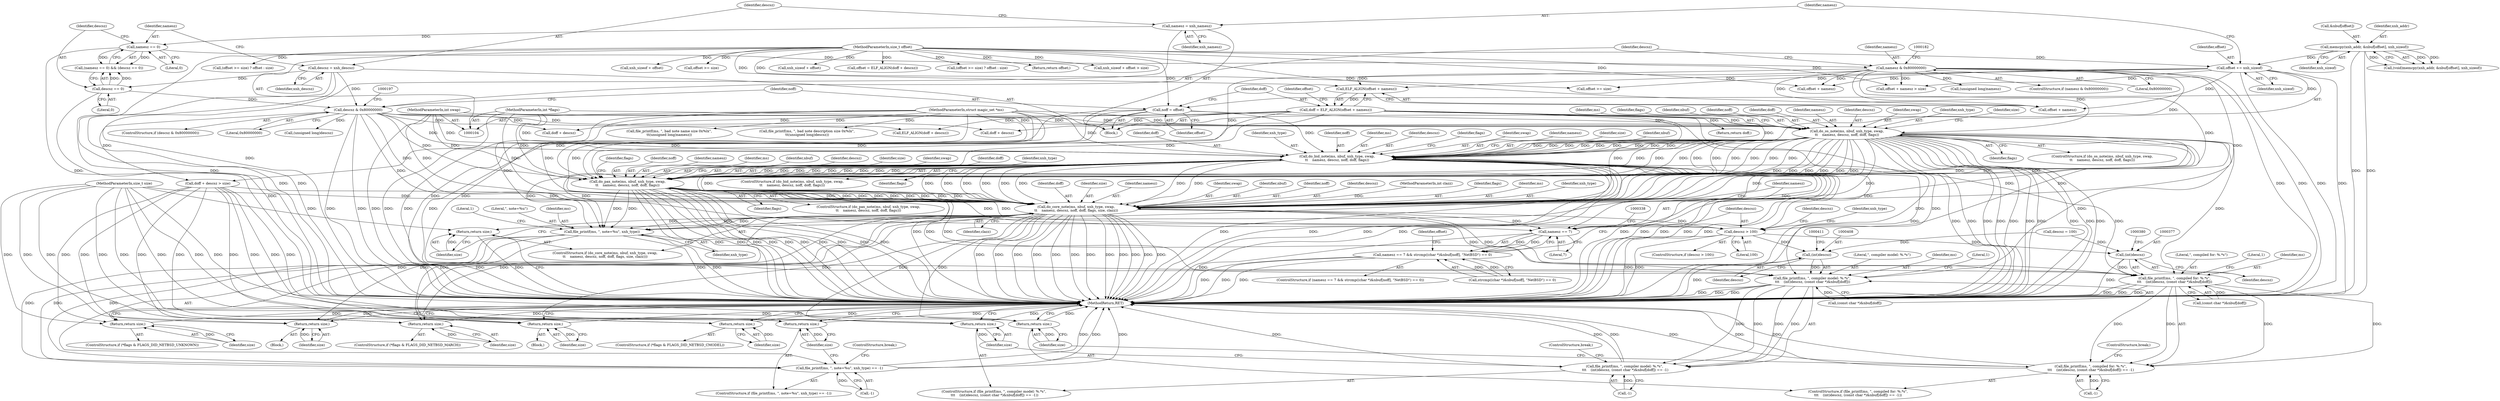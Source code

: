 digraph "0_file_65437cee25199dbd385fb35901bc0011e164276c@pointer" {
"1000295" [label="(Call,do_pax_note(ms, nbuf, xnh_type, swap,\n\t\t    namesz, descsz, noff, doff, flags))"];
"1000274" [label="(Call,do_bid_note(ms, nbuf, xnh_type, swap,\n\t\t    namesz, descsz, noff, doff, flags))"];
"1000253" [label="(Call,do_os_note(ms, nbuf, xnh_type, swap,\n\t\t    namesz, descsz, noff, doff, flags))"];
"1000105" [label="(MethodParameterIn,struct magic_set *ms)"];
"1000110" [label="(MethodParameterIn,int swap)"];
"1000177" [label="(Call,namesz & 0x80000000)"];
"1000162" [label="(Call,namesz == 0)"];
"1000154" [label="(Call,namesz = xnh_namesz)"];
"1000192" [label="(Call,descsz & 0x80000000)"];
"1000165" [label="(Call,descsz == 0)"];
"1000157" [label="(Call,descsz = xnh_descsz)"];
"1000206" [label="(Call,noff = offset)"];
"1000151" [label="(Call,offset += xnh_sizeof)"];
"1000144" [label="(Call,memcpy(xnh_addr, &nbuf[offset], xnh_sizeof))"];
"1000107" [label="(MethodParameterIn,size_t offset)"];
"1000209" [label="(Call,doff = ELF_ALIGN(offset + namesz))"];
"1000211" [label="(Call,ELF_ALIGN(offset + namesz))"];
"1000112" [label="(MethodParameterIn,int *flags)"];
"1000316" [label="(Call,do_core_note(ms, nbuf, xnh_type, swap,\n\t\t    namesz, descsz, noff, doff, flags, size, clazz))"];
"1000328" [label="(Return,return size;)"];
"1000332" [label="(Call,namesz == 7)"];
"1000331" [label="(Call,namesz == 7 && strcmp((char *)&nbuf[noff], \"NetBSD\") == 0)"];
"1000347" [label="(Call,descsz > 100)"];
"1000376" [label="(Call,(int)descsz)"];
"1000373" [label="(Call,file_printf(ms, \", compiled for: %.*s\",\n\t\t\t    (int)descsz, (const char *)&nbuf[doff]))"];
"1000372" [label="(Call,file_printf(ms, \", compiled for: %.*s\",\n\t\t\t    (int)descsz, (const char *)&nbuf[doff]) == -1)"];
"1000407" [label="(Call,(int)descsz)"];
"1000404" [label="(Call,file_printf(ms, \", compiler model: %.*s\",\n \t\t\t    (int)descsz, (const char *)&nbuf[doff]))"];
"1000403" [label="(Call,file_printf(ms, \", compiler model: %.*s\",\n \t\t\t    (int)descsz, (const char *)&nbuf[doff]) == -1)"];
"1000357" [label="(Return,return size;)"];
"1000365" [label="(Return,return size;)"];
"1000387" [label="(Return,return size;)"];
"1000396" [label="(Return,return size;)"];
"1000418" [label="(Return,return size;)"];
"1000427" [label="(Return,return size;)"];
"1000435" [label="(Call,file_printf(ms, \", note=%u\", xnh_type))"];
"1000434" [label="(Call,file_printf(ms, \", note=%u\", xnh_type) == -1)"];
"1000441" [label="(Return,return size;)"];
"1000444" [label="(Return,return size;)"];
"1000422" [label="(ControlStructure,if (*flags & FLAGS_DID_NETBSD_UNKNOWN))"];
"1000351" [label="(Identifier,descsz)"];
"1000227" [label="(Call,doff + descsz)"];
"1000419" [label="(Identifier,size)"];
"1000433" [label="(ControlStructure,if (file_printf(ms, \", note=%u\", xnh_type) == -1))"];
"1000171" [label="(Call,offset >= size)"];
"1000365" [label="(Return,return size;)"];
"1000162" [label="(Call,namesz == 0)"];
"1000193" [label="(Identifier,descsz)"];
"1000295" [label="(Call,do_pax_note(ms, nbuf, xnh_type, swap,\n\t\t    namesz, descsz, noff, doff, flags))"];
"1000156" [label="(Identifier,xnh_namesz)"];
"1000277" [label="(Identifier,xnh_type)"];
"1000324" [label="(Identifier,doff)"];
"1000387" [label="(Return,return size;)"];
"1000330" [label="(ControlStructure,if (namesz == 7 && strcmp((char *)&nbuf[noff], \"NetBSD\") == 0))"];
"1000165" [label="(Call,descsz == 0)"];
"1000327" [label="(Identifier,clazz)"];
"1000440" [label="(Literal,1)"];
"1000152" [label="(Identifier,offset)"];
"1000302" [label="(Identifier,noff)"];
"1000254" [label="(Identifier,ms)"];
"1000269" [label="(Identifier,flags)"];
"1000355" [label="(Block,)"];
"1000300" [label="(Identifier,namesz)"];
"1000194" [label="(Literal,0x80000000)"];
"1000448" [label="(MethodReturn,RET)"];
"1000296" [label="(Identifier,ms)"];
"1000212" [label="(Call,offset + namesz)"];
"1000157" [label="(Call,descsz = xnh_descsz)"];
"1000210" [label="(Identifier,doff)"];
"1000139" [label="(Call,xnh_sizeof + offset)"];
"1000218" [label="(Identifier,offset)"];
"1000406" [label="(Literal,\", compiler model: %.*s\")"];
"1000159" [label="(Identifier,xnh_descsz)"];
"1000262" [label="(Identifier,flags)"];
"1000255" [label="(Identifier,nbuf)"];
"1000186" [label="(Call,(unsigned long)namesz)"];
"1000335" [label="(Call,strcmp((char *)&nbuf[noff], \"NetBSD\") == 0)"];
"1000260" [label="(Identifier,noff)"];
"1000297" [label="(Identifier,nbuf)"];
"1000301" [label="(Identifier,descsz)"];
"1000183" [label="(Call,file_printf(ms, \", bad note name size 0x%lx\",\n\t\t(unsigned long)namesz))"];
"1000328" [label="(Return,return size;)"];
"1000354" [label="(Identifier,xnh_type)"];
"1000326" [label="(Identifier,size)"];
"1000405" [label="(Identifier,ms)"];
"1000346" [label="(ControlStructure,if (descsz > 100))"];
"1000434" [label="(Call,file_printf(ms, \", note=%u\", xnh_type) == -1)"];
"1000321" [label="(Identifier,namesz)"];
"1000154" [label="(Call,namesz = xnh_namesz)"];
"1000348" [label="(Identifier,descsz)"];
"1000427" [label="(Return,return size;)"];
"1000281" [label="(Identifier,noff)"];
"1000320" [label="(Identifier,swap)"];
"1000409" [label="(Identifier,descsz)"];
"1000217" [label="(Call,offset + namesz)"];
"1000274" [label="(Call,do_bid_note(ms, nbuf, xnh_type, swap,\n\t\t    namesz, descsz, noff, doff, flags))"];
"1000372" [label="(Call,file_printf(ms, \", compiled for: %.*s\",\n\t\t\t    (int)descsz, (const char *)&nbuf[doff]) == -1)"];
"1000261" [label="(Identifier,doff)"];
"1000318" [label="(Identifier,nbuf)"];
"1000176" [label="(ControlStructure,if (namesz & 0x80000000))"];
"1000258" [label="(Identifier,namesz)"];
"1000146" [label="(Call,&nbuf[offset])"];
"1000435" [label="(Call,file_printf(ms, \", note=%u\", xnh_type))"];
"1000273" [label="(ControlStructure,if (do_bid_note(ms, nbuf, xnh_type, swap,\n\t\t    namesz, descsz, noff, doff, flags)))"];
"1000375" [label="(Literal,\", compiled for: %.*s\")"];
"1000198" [label="(Call,file_printf(ms, \", bad note description size 0x%lx\",\n\t\t(unsigned long)descsz))"];
"1000323" [label="(Identifier,noff)"];
"1000349" [label="(Literal,100)"];
"1000306" [label="(Identifier,size)"];
"1000224" [label="(Call,offset = ELF_ALIGN(doff + descsz))"];
"1000178" [label="(Identifier,namesz)"];
"1000311" [label="(Identifier,flags)"];
"1000304" [label="(Identifier,flags)"];
"1000275" [label="(Identifier,ms)"];
"1000170" [label="(Call,(offset >= size) ? offset : size)"];
"1000161" [label="(Call,(namesz == 0) && (descsz == 0))"];
"1000402" [label="(ControlStructure,if (file_printf(ms, \", compiler model: %.*s\",\n \t\t\t    (int)descsz, (const char *)&nbuf[doff]) == -1))"];
"1000371" [label="(ControlStructure,if (file_printf(ms, \", compiled for: %.*s\",\n\t\t\t    (int)descsz, (const char *)&nbuf[doff]) == -1))"];
"1000360" [label="(ControlStructure,if (*flags & FLAGS_DID_NETBSD_MARCH))"];
"1000331" [label="(Call,namesz == 7 && strcmp((char *)&nbuf[noff], \"NetBSD\") == 0)"];
"1000166" [label="(Identifier,descsz)"];
"1000416" [label="(Call,-1)"];
"1000437" [label="(Literal,\", note=%u\")"];
"1000222" [label="(Return,return doff;)"];
"1000299" [label="(Identifier,swap)"];
"1000376" [label="(Call,(int)descsz)"];
"1000428" [label="(Identifier,size)"];
"1000259" [label="(Identifier,descsz)"];
"1000357" [label="(Return,return size;)"];
"1000322" [label="(Identifier,descsz)"];
"1000315" [label="(ControlStructure,if (do_core_note(ms, nbuf, xnh_type, swap,\n\t\t    namesz, descsz, noff, doff, flags, size, clazz)))"];
"1000385" [label="(Call,-1)"];
"1000386" [label="(Literal,1)"];
"1000280" [label="(Identifier,descsz)"];
"1000290" [label="(Identifier,flags)"];
"1000334" [label="(Literal,7)"];
"1000144" [label="(Call,memcpy(xnh_addr, &nbuf[offset], xnh_sizeof))"];
"1000447" [label="(Identifier,offset)"];
"1000347" [label="(Call,descsz > 100)"];
"1000150" [label="(Identifier,xnh_sizeof)"];
"1000109" [label="(MethodParameterIn,int clazz)"];
"1000436" [label="(Identifier,ms)"];
"1000316" [label="(Call,do_core_note(ms, nbuf, xnh_type, swap,\n\t\t    namesz, descsz, noff, doff, flags, size, clazz))"];
"1000283" [label="(Identifier,flags)"];
"1000252" [label="(ControlStructure,if (do_os_note(ms, nbuf, xnh_type, swap,\n\t\t    namesz, descsz, noff, doff, flags)))"];
"1000389" [label="(ControlStructure,break;)"];
"1000151" [label="(Call,offset += xnh_sizeof)"];
"1000153" [label="(Identifier,xnh_sizeof)"];
"1000303" [label="(Identifier,doff)"];
"1000443" [label="(ControlStructure,break;)"];
"1000294" [label="(ControlStructure,if (do_pax_note(ms, nbuf, xnh_type, swap,\n\t\t    namesz, descsz, noff, doff, flags)))"];
"1000164" [label="(Literal,0)"];
"1000446" [label="(Return,return offset;)"];
"1000373" [label="(Call,file_printf(ms, \", compiled for: %.*s\",\n\t\t\t    (int)descsz, (const char *)&nbuf[doff]))"];
"1000332" [label="(Call,namesz == 7)"];
"1000177" [label="(Call,namesz & 0x80000000)"];
"1000192" [label="(Call,descsz & 0x80000000)"];
"1000231" [label="(Call,doff + descsz > size)"];
"1000112" [label="(MethodParameterIn,int *flags)"];
"1000438" [label="(Identifier,xnh_type)"];
"1000105" [label="(MethodParameterIn,struct magic_set *ms)"];
"1000257" [label="(Identifier,swap)"];
"1000417" [label="(Literal,1)"];
"1000391" [label="(ControlStructure,if (*flags & FLAGS_DID_NETBSD_CMODEL))"];
"1000132" [label="(Call,xnh_sizeof + offset > size)"];
"1000444" [label="(Return,return size;)"];
"1000397" [label="(Identifier,size)"];
"1000278" [label="(Identifier,swap)"];
"1000179" [label="(Literal,0x80000000)"];
"1000279" [label="(Identifier,namesz)"];
"1000298" [label="(Identifier,xnh_type)"];
"1000256" [label="(Identifier,xnh_type)"];
"1000226" [label="(Call,ELF_ALIGN(doff + descsz))"];
"1000209" [label="(Call,doff = ELF_ALIGN(offset + namesz))"];
"1000439" [label="(Call,-1)"];
"1000445" [label="(Identifier,size)"];
"1000206" [label="(Call,noff = offset)"];
"1000145" [label="(Identifier,xnh_addr)"];
"1000142" [label="(Call,(void)memcpy(xnh_addr, &nbuf[offset], xnh_sizeof))"];
"1000285" [label="(Identifier,size)"];
"1000325" [label="(Identifier,flags)"];
"1000207" [label="(Identifier,noff)"];
"1000403" [label="(Call,file_printf(ms, \", compiler model: %.*s\",\n \t\t\t    (int)descsz, (const char *)&nbuf[doff]) == -1)"];
"1000238" [label="(Call,(offset >= size) ? offset : size)"];
"1000404" [label="(Call,file_printf(ms, \", compiler model: %.*s\",\n \t\t\t    (int)descsz, (const char *)&nbuf[doff]))"];
"1000211" [label="(Call,ELF_ALIGN(offset + namesz))"];
"1000201" [label="(Call,(unsigned long)descsz)"];
"1000253" [label="(Call,do_os_note(ms, nbuf, xnh_type, swap,\n\t\t    namesz, descsz, noff, doff, flags))"];
"1000167" [label="(Literal,0)"];
"1000208" [label="(Identifier,offset)"];
"1000317" [label="(Identifier,ms)"];
"1000329" [label="(Identifier,size)"];
"1000442" [label="(Identifier,size)"];
"1000276" [label="(Identifier,nbuf)"];
"1000232" [label="(Call,doff + descsz)"];
"1000396" [label="(Return,return size;)"];
"1000374" [label="(Identifier,ms)"];
"1000282" [label="(Identifier,doff)"];
"1000410" [label="(Call,(const char *)&nbuf[doff])"];
"1000216" [label="(Call,offset + namesz > size)"];
"1000388" [label="(Identifier,size)"];
"1000114" [label="(Block,)"];
"1000441" [label="(Return,return size;)"];
"1000358" [label="(Identifier,size)"];
"1000264" [label="(Identifier,size)"];
"1000163" [label="(Identifier,namesz)"];
"1000107" [label="(MethodParameterIn,size_t offset)"];
"1000418" [label="(Return,return size;)"];
"1000407" [label="(Call,(int)descsz)"];
"1000191" [label="(ControlStructure,if (descsz & 0x80000000))"];
"1000350" [label="(Call,descsz = 100)"];
"1000378" [label="(Identifier,descsz)"];
"1000379" [label="(Call,(const char *)&nbuf[doff])"];
"1000345" [label="(Block,)"];
"1000155" [label="(Identifier,namesz)"];
"1000133" [label="(Call,xnh_sizeof + offset)"];
"1000158" [label="(Identifier,descsz)"];
"1000319" [label="(Identifier,xnh_type)"];
"1000333" [label="(Identifier,namesz)"];
"1000366" [label="(Identifier,size)"];
"1000108" [label="(MethodParameterIn,size_t size)"];
"1000420" [label="(ControlStructure,break;)"];
"1000239" [label="(Call,offset >= size)"];
"1000110" [label="(MethodParameterIn,int swap)"];
"1000295" -> "1000294"  [label="AST: "];
"1000295" -> "1000304"  [label="CFG: "];
"1000296" -> "1000295"  [label="AST: "];
"1000297" -> "1000295"  [label="AST: "];
"1000298" -> "1000295"  [label="AST: "];
"1000299" -> "1000295"  [label="AST: "];
"1000300" -> "1000295"  [label="AST: "];
"1000301" -> "1000295"  [label="AST: "];
"1000302" -> "1000295"  [label="AST: "];
"1000303" -> "1000295"  [label="AST: "];
"1000304" -> "1000295"  [label="AST: "];
"1000306" -> "1000295"  [label="CFG: "];
"1000311" -> "1000295"  [label="CFG: "];
"1000295" -> "1000448"  [label="DDG: "];
"1000295" -> "1000448"  [label="DDG: "];
"1000295" -> "1000448"  [label="DDG: "];
"1000295" -> "1000448"  [label="DDG: "];
"1000295" -> "1000448"  [label="DDG: "];
"1000295" -> "1000448"  [label="DDG: "];
"1000295" -> "1000448"  [label="DDG: "];
"1000295" -> "1000448"  [label="DDG: "];
"1000295" -> "1000448"  [label="DDG: "];
"1000295" -> "1000448"  [label="DDG: "];
"1000274" -> "1000295"  [label="DDG: "];
"1000274" -> "1000295"  [label="DDG: "];
"1000274" -> "1000295"  [label="DDG: "];
"1000274" -> "1000295"  [label="DDG: "];
"1000274" -> "1000295"  [label="DDG: "];
"1000274" -> "1000295"  [label="DDG: "];
"1000274" -> "1000295"  [label="DDG: "];
"1000274" -> "1000295"  [label="DDG: "];
"1000274" -> "1000295"  [label="DDG: "];
"1000253" -> "1000295"  [label="DDG: "];
"1000253" -> "1000295"  [label="DDG: "];
"1000253" -> "1000295"  [label="DDG: "];
"1000253" -> "1000295"  [label="DDG: "];
"1000253" -> "1000295"  [label="DDG: "];
"1000253" -> "1000295"  [label="DDG: "];
"1000253" -> "1000295"  [label="DDG: "];
"1000253" -> "1000295"  [label="DDG: "];
"1000253" -> "1000295"  [label="DDG: "];
"1000105" -> "1000295"  [label="DDG: "];
"1000110" -> "1000295"  [label="DDG: "];
"1000177" -> "1000295"  [label="DDG: "];
"1000192" -> "1000295"  [label="DDG: "];
"1000206" -> "1000295"  [label="DDG: "];
"1000209" -> "1000295"  [label="DDG: "];
"1000112" -> "1000295"  [label="DDG: "];
"1000295" -> "1000316"  [label="DDG: "];
"1000295" -> "1000316"  [label="DDG: "];
"1000295" -> "1000316"  [label="DDG: "];
"1000295" -> "1000316"  [label="DDG: "];
"1000295" -> "1000316"  [label="DDG: "];
"1000295" -> "1000316"  [label="DDG: "];
"1000295" -> "1000316"  [label="DDG: "];
"1000295" -> "1000316"  [label="DDG: "];
"1000295" -> "1000316"  [label="DDG: "];
"1000295" -> "1000332"  [label="DDG: "];
"1000295" -> "1000347"  [label="DDG: "];
"1000295" -> "1000373"  [label="DDG: "];
"1000295" -> "1000404"  [label="DDG: "];
"1000295" -> "1000435"  [label="DDG: "];
"1000295" -> "1000435"  [label="DDG: "];
"1000274" -> "1000273"  [label="AST: "];
"1000274" -> "1000283"  [label="CFG: "];
"1000275" -> "1000274"  [label="AST: "];
"1000276" -> "1000274"  [label="AST: "];
"1000277" -> "1000274"  [label="AST: "];
"1000278" -> "1000274"  [label="AST: "];
"1000279" -> "1000274"  [label="AST: "];
"1000280" -> "1000274"  [label="AST: "];
"1000281" -> "1000274"  [label="AST: "];
"1000282" -> "1000274"  [label="AST: "];
"1000283" -> "1000274"  [label="AST: "];
"1000285" -> "1000274"  [label="CFG: "];
"1000290" -> "1000274"  [label="CFG: "];
"1000274" -> "1000448"  [label="DDG: "];
"1000274" -> "1000448"  [label="DDG: "];
"1000274" -> "1000448"  [label="DDG: "];
"1000274" -> "1000448"  [label="DDG: "];
"1000274" -> "1000448"  [label="DDG: "];
"1000274" -> "1000448"  [label="DDG: "];
"1000274" -> "1000448"  [label="DDG: "];
"1000274" -> "1000448"  [label="DDG: "];
"1000274" -> "1000448"  [label="DDG: "];
"1000274" -> "1000448"  [label="DDG: "];
"1000253" -> "1000274"  [label="DDG: "];
"1000253" -> "1000274"  [label="DDG: "];
"1000253" -> "1000274"  [label="DDG: "];
"1000253" -> "1000274"  [label="DDG: "];
"1000253" -> "1000274"  [label="DDG: "];
"1000253" -> "1000274"  [label="DDG: "];
"1000253" -> "1000274"  [label="DDG: "];
"1000253" -> "1000274"  [label="DDG: "];
"1000253" -> "1000274"  [label="DDG: "];
"1000105" -> "1000274"  [label="DDG: "];
"1000110" -> "1000274"  [label="DDG: "];
"1000177" -> "1000274"  [label="DDG: "];
"1000192" -> "1000274"  [label="DDG: "];
"1000206" -> "1000274"  [label="DDG: "];
"1000209" -> "1000274"  [label="DDG: "];
"1000112" -> "1000274"  [label="DDG: "];
"1000274" -> "1000316"  [label="DDG: "];
"1000274" -> "1000316"  [label="DDG: "];
"1000274" -> "1000316"  [label="DDG: "];
"1000274" -> "1000316"  [label="DDG: "];
"1000274" -> "1000316"  [label="DDG: "];
"1000274" -> "1000316"  [label="DDG: "];
"1000274" -> "1000316"  [label="DDG: "];
"1000274" -> "1000316"  [label="DDG: "];
"1000274" -> "1000316"  [label="DDG: "];
"1000274" -> "1000332"  [label="DDG: "];
"1000274" -> "1000347"  [label="DDG: "];
"1000274" -> "1000373"  [label="DDG: "];
"1000274" -> "1000404"  [label="DDG: "];
"1000274" -> "1000435"  [label="DDG: "];
"1000274" -> "1000435"  [label="DDG: "];
"1000253" -> "1000252"  [label="AST: "];
"1000253" -> "1000262"  [label="CFG: "];
"1000254" -> "1000253"  [label="AST: "];
"1000255" -> "1000253"  [label="AST: "];
"1000256" -> "1000253"  [label="AST: "];
"1000257" -> "1000253"  [label="AST: "];
"1000258" -> "1000253"  [label="AST: "];
"1000259" -> "1000253"  [label="AST: "];
"1000260" -> "1000253"  [label="AST: "];
"1000261" -> "1000253"  [label="AST: "];
"1000262" -> "1000253"  [label="AST: "];
"1000264" -> "1000253"  [label="CFG: "];
"1000269" -> "1000253"  [label="CFG: "];
"1000253" -> "1000448"  [label="DDG: "];
"1000253" -> "1000448"  [label="DDG: "];
"1000253" -> "1000448"  [label="DDG: "];
"1000253" -> "1000448"  [label="DDG: "];
"1000253" -> "1000448"  [label="DDG: "];
"1000253" -> "1000448"  [label="DDG: "];
"1000253" -> "1000448"  [label="DDG: "];
"1000253" -> "1000448"  [label="DDG: "];
"1000253" -> "1000448"  [label="DDG: "];
"1000253" -> "1000448"  [label="DDG: "];
"1000105" -> "1000253"  [label="DDG: "];
"1000110" -> "1000253"  [label="DDG: "];
"1000177" -> "1000253"  [label="DDG: "];
"1000192" -> "1000253"  [label="DDG: "];
"1000206" -> "1000253"  [label="DDG: "];
"1000209" -> "1000253"  [label="DDG: "];
"1000112" -> "1000253"  [label="DDG: "];
"1000253" -> "1000316"  [label="DDG: "];
"1000253" -> "1000316"  [label="DDG: "];
"1000253" -> "1000316"  [label="DDG: "];
"1000253" -> "1000316"  [label="DDG: "];
"1000253" -> "1000316"  [label="DDG: "];
"1000253" -> "1000316"  [label="DDG: "];
"1000253" -> "1000316"  [label="DDG: "];
"1000253" -> "1000316"  [label="DDG: "];
"1000253" -> "1000316"  [label="DDG: "];
"1000253" -> "1000332"  [label="DDG: "];
"1000253" -> "1000347"  [label="DDG: "];
"1000253" -> "1000373"  [label="DDG: "];
"1000253" -> "1000404"  [label="DDG: "];
"1000253" -> "1000435"  [label="DDG: "];
"1000253" -> "1000435"  [label="DDG: "];
"1000105" -> "1000104"  [label="AST: "];
"1000105" -> "1000448"  [label="DDG: "];
"1000105" -> "1000183"  [label="DDG: "];
"1000105" -> "1000198"  [label="DDG: "];
"1000105" -> "1000316"  [label="DDG: "];
"1000105" -> "1000373"  [label="DDG: "];
"1000105" -> "1000404"  [label="DDG: "];
"1000105" -> "1000435"  [label="DDG: "];
"1000110" -> "1000104"  [label="AST: "];
"1000110" -> "1000448"  [label="DDG: "];
"1000110" -> "1000316"  [label="DDG: "];
"1000177" -> "1000176"  [label="AST: "];
"1000177" -> "1000179"  [label="CFG: "];
"1000178" -> "1000177"  [label="AST: "];
"1000179" -> "1000177"  [label="AST: "];
"1000182" -> "1000177"  [label="CFG: "];
"1000193" -> "1000177"  [label="CFG: "];
"1000177" -> "1000448"  [label="DDG: "];
"1000177" -> "1000448"  [label="DDG: "];
"1000162" -> "1000177"  [label="DDG: "];
"1000177" -> "1000186"  [label="DDG: "];
"1000177" -> "1000211"  [label="DDG: "];
"1000177" -> "1000212"  [label="DDG: "];
"1000177" -> "1000216"  [label="DDG: "];
"1000177" -> "1000217"  [label="DDG: "];
"1000177" -> "1000316"  [label="DDG: "];
"1000177" -> "1000332"  [label="DDG: "];
"1000162" -> "1000161"  [label="AST: "];
"1000162" -> "1000164"  [label="CFG: "];
"1000163" -> "1000162"  [label="AST: "];
"1000164" -> "1000162"  [label="AST: "];
"1000166" -> "1000162"  [label="CFG: "];
"1000161" -> "1000162"  [label="CFG: "];
"1000162" -> "1000448"  [label="DDG: "];
"1000162" -> "1000161"  [label="DDG: "];
"1000162" -> "1000161"  [label="DDG: "];
"1000154" -> "1000162"  [label="DDG: "];
"1000154" -> "1000114"  [label="AST: "];
"1000154" -> "1000156"  [label="CFG: "];
"1000155" -> "1000154"  [label="AST: "];
"1000156" -> "1000154"  [label="AST: "];
"1000158" -> "1000154"  [label="CFG: "];
"1000154" -> "1000448"  [label="DDG: "];
"1000192" -> "1000191"  [label="AST: "];
"1000192" -> "1000194"  [label="CFG: "];
"1000193" -> "1000192"  [label="AST: "];
"1000194" -> "1000192"  [label="AST: "];
"1000197" -> "1000192"  [label="CFG: "];
"1000207" -> "1000192"  [label="CFG: "];
"1000192" -> "1000448"  [label="DDG: "];
"1000192" -> "1000448"  [label="DDG: "];
"1000165" -> "1000192"  [label="DDG: "];
"1000157" -> "1000192"  [label="DDG: "];
"1000192" -> "1000201"  [label="DDG: "];
"1000192" -> "1000226"  [label="DDG: "];
"1000192" -> "1000227"  [label="DDG: "];
"1000192" -> "1000231"  [label="DDG: "];
"1000192" -> "1000232"  [label="DDG: "];
"1000192" -> "1000316"  [label="DDG: "];
"1000192" -> "1000347"  [label="DDG: "];
"1000165" -> "1000161"  [label="AST: "];
"1000165" -> "1000167"  [label="CFG: "];
"1000166" -> "1000165"  [label="AST: "];
"1000167" -> "1000165"  [label="AST: "];
"1000161" -> "1000165"  [label="CFG: "];
"1000165" -> "1000448"  [label="DDG: "];
"1000165" -> "1000161"  [label="DDG: "];
"1000165" -> "1000161"  [label="DDG: "];
"1000157" -> "1000165"  [label="DDG: "];
"1000157" -> "1000114"  [label="AST: "];
"1000157" -> "1000159"  [label="CFG: "];
"1000158" -> "1000157"  [label="AST: "];
"1000159" -> "1000157"  [label="AST: "];
"1000163" -> "1000157"  [label="CFG: "];
"1000157" -> "1000448"  [label="DDG: "];
"1000157" -> "1000448"  [label="DDG: "];
"1000206" -> "1000114"  [label="AST: "];
"1000206" -> "1000208"  [label="CFG: "];
"1000207" -> "1000206"  [label="AST: "];
"1000208" -> "1000206"  [label="AST: "];
"1000210" -> "1000206"  [label="CFG: "];
"1000206" -> "1000448"  [label="DDG: "];
"1000151" -> "1000206"  [label="DDG: "];
"1000107" -> "1000206"  [label="DDG: "];
"1000206" -> "1000316"  [label="DDG: "];
"1000151" -> "1000114"  [label="AST: "];
"1000151" -> "1000153"  [label="CFG: "];
"1000152" -> "1000151"  [label="AST: "];
"1000153" -> "1000151"  [label="AST: "];
"1000155" -> "1000151"  [label="CFG: "];
"1000151" -> "1000448"  [label="DDG: "];
"1000151" -> "1000448"  [label="DDG: "];
"1000144" -> "1000151"  [label="DDG: "];
"1000107" -> "1000151"  [label="DDG: "];
"1000151" -> "1000171"  [label="DDG: "];
"1000151" -> "1000211"  [label="DDG: "];
"1000151" -> "1000212"  [label="DDG: "];
"1000151" -> "1000216"  [label="DDG: "];
"1000151" -> "1000217"  [label="DDG: "];
"1000144" -> "1000142"  [label="AST: "];
"1000144" -> "1000150"  [label="CFG: "];
"1000145" -> "1000144"  [label="AST: "];
"1000146" -> "1000144"  [label="AST: "];
"1000150" -> "1000144"  [label="AST: "];
"1000142" -> "1000144"  [label="CFG: "];
"1000144" -> "1000448"  [label="DDG: "];
"1000144" -> "1000448"  [label="DDG: "];
"1000144" -> "1000142"  [label="DDG: "];
"1000144" -> "1000142"  [label="DDG: "];
"1000144" -> "1000142"  [label="DDG: "];
"1000107" -> "1000104"  [label="AST: "];
"1000107" -> "1000448"  [label="DDG: "];
"1000107" -> "1000132"  [label="DDG: "];
"1000107" -> "1000133"  [label="DDG: "];
"1000107" -> "1000139"  [label="DDG: "];
"1000107" -> "1000170"  [label="DDG: "];
"1000107" -> "1000171"  [label="DDG: "];
"1000107" -> "1000211"  [label="DDG: "];
"1000107" -> "1000212"  [label="DDG: "];
"1000107" -> "1000216"  [label="DDG: "];
"1000107" -> "1000217"  [label="DDG: "];
"1000107" -> "1000224"  [label="DDG: "];
"1000107" -> "1000238"  [label="DDG: "];
"1000107" -> "1000239"  [label="DDG: "];
"1000107" -> "1000446"  [label="DDG: "];
"1000209" -> "1000114"  [label="AST: "];
"1000209" -> "1000211"  [label="CFG: "];
"1000210" -> "1000209"  [label="AST: "];
"1000211" -> "1000209"  [label="AST: "];
"1000218" -> "1000209"  [label="CFG: "];
"1000209" -> "1000448"  [label="DDG: "];
"1000209" -> "1000448"  [label="DDG: "];
"1000211" -> "1000209"  [label="DDG: "];
"1000209" -> "1000222"  [label="DDG: "];
"1000209" -> "1000226"  [label="DDG: "];
"1000209" -> "1000227"  [label="DDG: "];
"1000209" -> "1000231"  [label="DDG: "];
"1000209" -> "1000232"  [label="DDG: "];
"1000209" -> "1000316"  [label="DDG: "];
"1000211" -> "1000212"  [label="CFG: "];
"1000212" -> "1000211"  [label="AST: "];
"1000112" -> "1000104"  [label="AST: "];
"1000112" -> "1000448"  [label="DDG: "];
"1000112" -> "1000316"  [label="DDG: "];
"1000316" -> "1000315"  [label="AST: "];
"1000316" -> "1000327"  [label="CFG: "];
"1000317" -> "1000316"  [label="AST: "];
"1000318" -> "1000316"  [label="AST: "];
"1000319" -> "1000316"  [label="AST: "];
"1000320" -> "1000316"  [label="AST: "];
"1000321" -> "1000316"  [label="AST: "];
"1000322" -> "1000316"  [label="AST: "];
"1000323" -> "1000316"  [label="AST: "];
"1000324" -> "1000316"  [label="AST: "];
"1000325" -> "1000316"  [label="AST: "];
"1000326" -> "1000316"  [label="AST: "];
"1000327" -> "1000316"  [label="AST: "];
"1000329" -> "1000316"  [label="CFG: "];
"1000333" -> "1000316"  [label="CFG: "];
"1000316" -> "1000448"  [label="DDG: "];
"1000316" -> "1000448"  [label="DDG: "];
"1000316" -> "1000448"  [label="DDG: "];
"1000316" -> "1000448"  [label="DDG: "];
"1000316" -> "1000448"  [label="DDG: "];
"1000316" -> "1000448"  [label="DDG: "];
"1000316" -> "1000448"  [label="DDG: "];
"1000316" -> "1000448"  [label="DDG: "];
"1000316" -> "1000448"  [label="DDG: "];
"1000316" -> "1000448"  [label="DDG: "];
"1000316" -> "1000448"  [label="DDG: "];
"1000316" -> "1000448"  [label="DDG: "];
"1000231" -> "1000316"  [label="DDG: "];
"1000108" -> "1000316"  [label="DDG: "];
"1000109" -> "1000316"  [label="DDG: "];
"1000316" -> "1000328"  [label="DDG: "];
"1000316" -> "1000332"  [label="DDG: "];
"1000316" -> "1000347"  [label="DDG: "];
"1000316" -> "1000357"  [label="DDG: "];
"1000316" -> "1000365"  [label="DDG: "];
"1000316" -> "1000373"  [label="DDG: "];
"1000316" -> "1000387"  [label="DDG: "];
"1000316" -> "1000396"  [label="DDG: "];
"1000316" -> "1000404"  [label="DDG: "];
"1000316" -> "1000418"  [label="DDG: "];
"1000316" -> "1000427"  [label="DDG: "];
"1000316" -> "1000435"  [label="DDG: "];
"1000316" -> "1000435"  [label="DDG: "];
"1000316" -> "1000441"  [label="DDG: "];
"1000316" -> "1000444"  [label="DDG: "];
"1000328" -> "1000315"  [label="AST: "];
"1000328" -> "1000329"  [label="CFG: "];
"1000329" -> "1000328"  [label="AST: "];
"1000448" -> "1000328"  [label="CFG: "];
"1000328" -> "1000448"  [label="DDG: "];
"1000329" -> "1000328"  [label="DDG: "];
"1000108" -> "1000328"  [label="DDG: "];
"1000332" -> "1000331"  [label="AST: "];
"1000332" -> "1000334"  [label="CFG: "];
"1000333" -> "1000332"  [label="AST: "];
"1000334" -> "1000332"  [label="AST: "];
"1000338" -> "1000332"  [label="CFG: "];
"1000331" -> "1000332"  [label="CFG: "];
"1000332" -> "1000448"  [label="DDG: "];
"1000332" -> "1000331"  [label="DDG: "];
"1000332" -> "1000331"  [label="DDG: "];
"1000331" -> "1000330"  [label="AST: "];
"1000331" -> "1000335"  [label="CFG: "];
"1000335" -> "1000331"  [label="AST: "];
"1000348" -> "1000331"  [label="CFG: "];
"1000447" -> "1000331"  [label="CFG: "];
"1000331" -> "1000448"  [label="DDG: "];
"1000331" -> "1000448"  [label="DDG: "];
"1000331" -> "1000448"  [label="DDG: "];
"1000335" -> "1000331"  [label="DDG: "];
"1000335" -> "1000331"  [label="DDG: "];
"1000347" -> "1000346"  [label="AST: "];
"1000347" -> "1000349"  [label="CFG: "];
"1000348" -> "1000347"  [label="AST: "];
"1000349" -> "1000347"  [label="AST: "];
"1000351" -> "1000347"  [label="CFG: "];
"1000354" -> "1000347"  [label="CFG: "];
"1000347" -> "1000448"  [label="DDG: "];
"1000347" -> "1000448"  [label="DDG: "];
"1000347" -> "1000376"  [label="DDG: "];
"1000347" -> "1000407"  [label="DDG: "];
"1000376" -> "1000373"  [label="AST: "];
"1000376" -> "1000378"  [label="CFG: "];
"1000377" -> "1000376"  [label="AST: "];
"1000378" -> "1000376"  [label="AST: "];
"1000380" -> "1000376"  [label="CFG: "];
"1000376" -> "1000448"  [label="DDG: "];
"1000376" -> "1000373"  [label="DDG: "];
"1000350" -> "1000376"  [label="DDG: "];
"1000373" -> "1000372"  [label="AST: "];
"1000373" -> "1000379"  [label="CFG: "];
"1000374" -> "1000373"  [label="AST: "];
"1000375" -> "1000373"  [label="AST: "];
"1000379" -> "1000373"  [label="AST: "];
"1000386" -> "1000373"  [label="CFG: "];
"1000373" -> "1000448"  [label="DDG: "];
"1000373" -> "1000448"  [label="DDG: "];
"1000373" -> "1000448"  [label="DDG: "];
"1000373" -> "1000372"  [label="DDG: "];
"1000373" -> "1000372"  [label="DDG: "];
"1000373" -> "1000372"  [label="DDG: "];
"1000373" -> "1000372"  [label="DDG: "];
"1000379" -> "1000373"  [label="DDG: "];
"1000372" -> "1000371"  [label="AST: "];
"1000372" -> "1000385"  [label="CFG: "];
"1000385" -> "1000372"  [label="AST: "];
"1000388" -> "1000372"  [label="CFG: "];
"1000389" -> "1000372"  [label="CFG: "];
"1000372" -> "1000448"  [label="DDG: "];
"1000372" -> "1000448"  [label="DDG: "];
"1000372" -> "1000448"  [label="DDG: "];
"1000385" -> "1000372"  [label="DDG: "];
"1000407" -> "1000404"  [label="AST: "];
"1000407" -> "1000409"  [label="CFG: "];
"1000408" -> "1000407"  [label="AST: "];
"1000409" -> "1000407"  [label="AST: "];
"1000411" -> "1000407"  [label="CFG: "];
"1000407" -> "1000448"  [label="DDG: "];
"1000407" -> "1000404"  [label="DDG: "];
"1000350" -> "1000407"  [label="DDG: "];
"1000404" -> "1000403"  [label="AST: "];
"1000404" -> "1000410"  [label="CFG: "];
"1000405" -> "1000404"  [label="AST: "];
"1000406" -> "1000404"  [label="AST: "];
"1000410" -> "1000404"  [label="AST: "];
"1000417" -> "1000404"  [label="CFG: "];
"1000404" -> "1000448"  [label="DDG: "];
"1000404" -> "1000448"  [label="DDG: "];
"1000404" -> "1000448"  [label="DDG: "];
"1000404" -> "1000403"  [label="DDG: "];
"1000404" -> "1000403"  [label="DDG: "];
"1000404" -> "1000403"  [label="DDG: "];
"1000404" -> "1000403"  [label="DDG: "];
"1000410" -> "1000404"  [label="DDG: "];
"1000403" -> "1000402"  [label="AST: "];
"1000403" -> "1000416"  [label="CFG: "];
"1000416" -> "1000403"  [label="AST: "];
"1000419" -> "1000403"  [label="CFG: "];
"1000420" -> "1000403"  [label="CFG: "];
"1000403" -> "1000448"  [label="DDG: "];
"1000403" -> "1000448"  [label="DDG: "];
"1000403" -> "1000448"  [label="DDG: "];
"1000416" -> "1000403"  [label="DDG: "];
"1000357" -> "1000355"  [label="AST: "];
"1000357" -> "1000358"  [label="CFG: "];
"1000358" -> "1000357"  [label="AST: "];
"1000448" -> "1000357"  [label="CFG: "];
"1000357" -> "1000448"  [label="DDG: "];
"1000358" -> "1000357"  [label="DDG: "];
"1000231" -> "1000357"  [label="DDG: "];
"1000108" -> "1000357"  [label="DDG: "];
"1000365" -> "1000360"  [label="AST: "];
"1000365" -> "1000366"  [label="CFG: "];
"1000366" -> "1000365"  [label="AST: "];
"1000448" -> "1000365"  [label="CFG: "];
"1000365" -> "1000448"  [label="DDG: "];
"1000366" -> "1000365"  [label="DDG: "];
"1000231" -> "1000365"  [label="DDG: "];
"1000108" -> "1000365"  [label="DDG: "];
"1000387" -> "1000371"  [label="AST: "];
"1000387" -> "1000388"  [label="CFG: "];
"1000388" -> "1000387"  [label="AST: "];
"1000448" -> "1000387"  [label="CFG: "];
"1000387" -> "1000448"  [label="DDG: "];
"1000388" -> "1000387"  [label="DDG: "];
"1000231" -> "1000387"  [label="DDG: "];
"1000108" -> "1000387"  [label="DDG: "];
"1000396" -> "1000391"  [label="AST: "];
"1000396" -> "1000397"  [label="CFG: "];
"1000397" -> "1000396"  [label="AST: "];
"1000448" -> "1000396"  [label="CFG: "];
"1000396" -> "1000448"  [label="DDG: "];
"1000397" -> "1000396"  [label="DDG: "];
"1000231" -> "1000396"  [label="DDG: "];
"1000108" -> "1000396"  [label="DDG: "];
"1000418" -> "1000402"  [label="AST: "];
"1000418" -> "1000419"  [label="CFG: "];
"1000419" -> "1000418"  [label="AST: "];
"1000448" -> "1000418"  [label="CFG: "];
"1000418" -> "1000448"  [label="DDG: "];
"1000419" -> "1000418"  [label="DDG: "];
"1000231" -> "1000418"  [label="DDG: "];
"1000108" -> "1000418"  [label="DDG: "];
"1000427" -> "1000422"  [label="AST: "];
"1000427" -> "1000428"  [label="CFG: "];
"1000428" -> "1000427"  [label="AST: "];
"1000448" -> "1000427"  [label="CFG: "];
"1000427" -> "1000448"  [label="DDG: "];
"1000428" -> "1000427"  [label="DDG: "];
"1000231" -> "1000427"  [label="DDG: "];
"1000108" -> "1000427"  [label="DDG: "];
"1000435" -> "1000434"  [label="AST: "];
"1000435" -> "1000438"  [label="CFG: "];
"1000436" -> "1000435"  [label="AST: "];
"1000437" -> "1000435"  [label="AST: "];
"1000438" -> "1000435"  [label="AST: "];
"1000440" -> "1000435"  [label="CFG: "];
"1000435" -> "1000448"  [label="DDG: "];
"1000435" -> "1000448"  [label="DDG: "];
"1000435" -> "1000434"  [label="DDG: "];
"1000435" -> "1000434"  [label="DDG: "];
"1000435" -> "1000434"  [label="DDG: "];
"1000434" -> "1000433"  [label="AST: "];
"1000434" -> "1000439"  [label="CFG: "];
"1000439" -> "1000434"  [label="AST: "];
"1000442" -> "1000434"  [label="CFG: "];
"1000443" -> "1000434"  [label="CFG: "];
"1000434" -> "1000448"  [label="DDG: "];
"1000434" -> "1000448"  [label="DDG: "];
"1000434" -> "1000448"  [label="DDG: "];
"1000439" -> "1000434"  [label="DDG: "];
"1000441" -> "1000433"  [label="AST: "];
"1000441" -> "1000442"  [label="CFG: "];
"1000442" -> "1000441"  [label="AST: "];
"1000448" -> "1000441"  [label="CFG: "];
"1000441" -> "1000448"  [label="DDG: "];
"1000442" -> "1000441"  [label="DDG: "];
"1000231" -> "1000441"  [label="DDG: "];
"1000108" -> "1000441"  [label="DDG: "];
"1000444" -> "1000345"  [label="AST: "];
"1000444" -> "1000445"  [label="CFG: "];
"1000445" -> "1000444"  [label="AST: "];
"1000448" -> "1000444"  [label="CFG: "];
"1000444" -> "1000448"  [label="DDG: "];
"1000445" -> "1000444"  [label="DDG: "];
"1000231" -> "1000444"  [label="DDG: "];
"1000108" -> "1000444"  [label="DDG: "];
}
